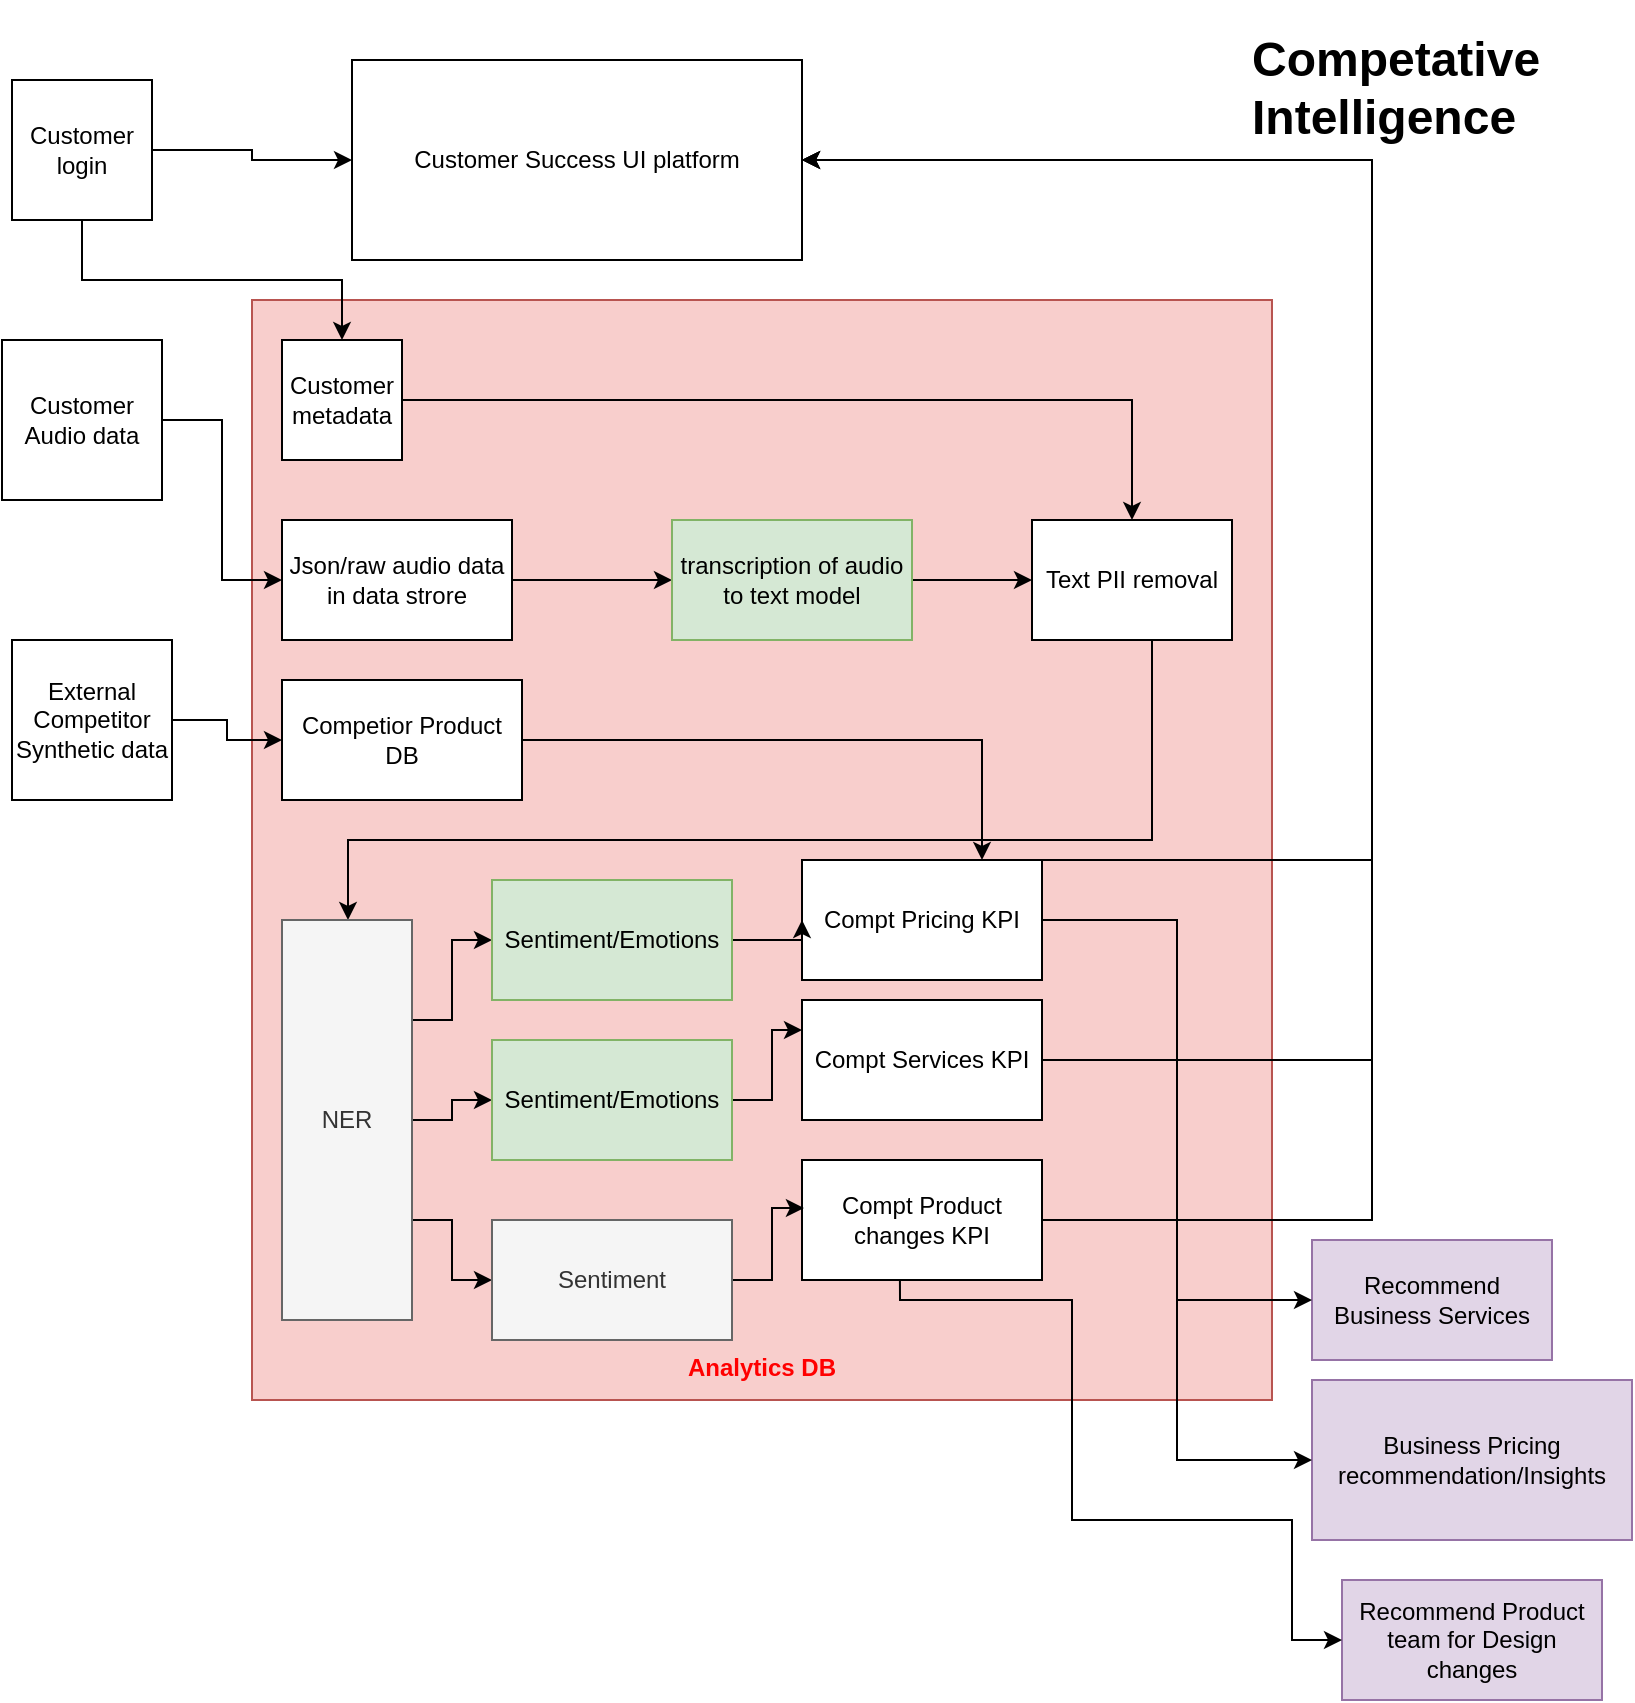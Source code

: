 <mxfile version="19.0.0" type="github">
  <diagram id="_gcYzP6MDnAPvM-ChX69" name="Page-1">
    <mxGraphModel dx="1184" dy="587" grid="1" gridSize="10" guides="1" tooltips="1" connect="1" arrows="1" fold="1" page="1" pageScale="1" pageWidth="850" pageHeight="1100" math="0" shadow="0">
      <root>
        <mxCell id="0" />
        <mxCell id="1" parent="0" />
        <mxCell id="5-NgJe2xkAvOxTmn2wOH-37" value="&lt;b&gt;&lt;font color=&quot;#ff0000&quot;&gt;&lt;br&gt;&lt;br&gt;&lt;br&gt;&amp;nbsp;&lt;br&gt;&lt;br&gt;&lt;br&gt;&lt;br&gt;&lt;br&gt;&lt;br&gt;&lt;br&gt;&lt;br&gt;&lt;br&gt;&lt;br&gt;&lt;br&gt;&lt;br&gt;&lt;br&gt;&lt;br&gt;&lt;br&gt;&lt;br&gt;&lt;br&gt;&lt;br&gt;&lt;br&gt;&lt;br&gt;&lt;br&gt;&lt;br&gt;&lt;br&gt;&lt;br&gt;&lt;br&gt;&lt;br&gt;&lt;br&gt;&lt;br&gt;&lt;br&gt;&lt;br&gt;&lt;br&gt;&lt;br&gt;&lt;br&gt;Analytics DB&lt;/font&gt;&lt;/b&gt;" style="rounded=0;whiteSpace=wrap;html=1;fillColor=#f8cecc;strokeColor=#b85450;align=center;" vertex="1" parent="1">
          <mxGeometry x="150" y="170" width="510" height="550" as="geometry" />
        </mxCell>
        <mxCell id="5-NgJe2xkAvOxTmn2wOH-19" style="edgeStyle=orthogonalEdgeStyle;rounded=0;orthogonalLoop=1;jettySize=auto;html=1;entryX=0;entryY=0.5;entryDx=0;entryDy=0;" edge="1" parent="1" source="5-NgJe2xkAvOxTmn2wOH-1" target="5-NgJe2xkAvOxTmn2wOH-2">
          <mxGeometry relative="1" as="geometry" />
        </mxCell>
        <mxCell id="5-NgJe2xkAvOxTmn2wOH-1" value="Customer Audio data" style="whiteSpace=wrap;html=1;aspect=fixed;" vertex="1" parent="1">
          <mxGeometry x="25" y="190" width="80" height="80" as="geometry" />
        </mxCell>
        <mxCell id="5-NgJe2xkAvOxTmn2wOH-48" style="edgeStyle=orthogonalEdgeStyle;rounded=0;orthogonalLoop=1;jettySize=auto;html=1;entryX=0;entryY=0.5;entryDx=0;entryDy=0;fontColor=#FF0000;" edge="1" parent="1" source="5-NgJe2xkAvOxTmn2wOH-2" target="5-NgJe2xkAvOxTmn2wOH-3">
          <mxGeometry relative="1" as="geometry" />
        </mxCell>
        <mxCell id="5-NgJe2xkAvOxTmn2wOH-2" value="Json/raw audio data in data strore" style="rounded=0;whiteSpace=wrap;html=1;" vertex="1" parent="1">
          <mxGeometry x="165" y="280" width="115" height="60" as="geometry" />
        </mxCell>
        <mxCell id="5-NgJe2xkAvOxTmn2wOH-49" style="edgeStyle=orthogonalEdgeStyle;rounded=0;orthogonalLoop=1;jettySize=auto;html=1;exitX=1;exitY=0.5;exitDx=0;exitDy=0;entryX=0;entryY=0.5;entryDx=0;entryDy=0;fontColor=#FF0000;" edge="1" parent="1" source="5-NgJe2xkAvOxTmn2wOH-3" target="5-NgJe2xkAvOxTmn2wOH-17">
          <mxGeometry relative="1" as="geometry" />
        </mxCell>
        <mxCell id="5-NgJe2xkAvOxTmn2wOH-3" value="transcription of audio to text model" style="rounded=0;whiteSpace=wrap;html=1;fillColor=#d5e8d4;strokeColor=#82b366;" vertex="1" parent="1">
          <mxGeometry x="360" y="280" width="120" height="60" as="geometry" />
        </mxCell>
        <mxCell id="5-NgJe2xkAvOxTmn2wOH-4" value="Business Pricing recommendation/Insights" style="rounded=0;whiteSpace=wrap;html=1;fillColor=#e1d5e7;strokeColor=#9673a6;" vertex="1" parent="1">
          <mxGeometry x="680" y="710" width="160" height="80" as="geometry" />
        </mxCell>
        <mxCell id="5-NgJe2xkAvOxTmn2wOH-5" value="Recommend Business Services" style="rounded=0;whiteSpace=wrap;html=1;fillColor=#e1d5e7;strokeColor=#9673a6;" vertex="1" parent="1">
          <mxGeometry x="680" y="640" width="120" height="60" as="geometry" />
        </mxCell>
        <mxCell id="5-NgJe2xkAvOxTmn2wOH-7" value="Recommend Product team for Design changes" style="rounded=0;whiteSpace=wrap;html=1;fillColor=#e1d5e7;strokeColor=#9673a6;" vertex="1" parent="1">
          <mxGeometry x="695" y="810" width="130" height="60" as="geometry" />
        </mxCell>
        <mxCell id="5-NgJe2xkAvOxTmn2wOH-9" value="Customer Success UI platform" style="rounded=0;whiteSpace=wrap;html=1;" vertex="1" parent="1">
          <mxGeometry x="200" y="50" width="225" height="100" as="geometry" />
        </mxCell>
        <mxCell id="5-NgJe2xkAvOxTmn2wOH-14" style="edgeStyle=orthogonalEdgeStyle;rounded=0;orthogonalLoop=1;jettySize=auto;html=1;exitX=1;exitY=0.5;exitDx=0;exitDy=0;entryX=0;entryY=0.5;entryDx=0;entryDy=0;" edge="1" parent="1" source="5-NgJe2xkAvOxTmn2wOH-11" target="5-NgJe2xkAvOxTmn2wOH-4">
          <mxGeometry relative="1" as="geometry" />
        </mxCell>
        <mxCell id="5-NgJe2xkAvOxTmn2wOH-60" style="edgeStyle=orthogonalEdgeStyle;rounded=0;orthogonalLoop=1;jettySize=auto;html=1;exitX=1;exitY=0.5;exitDx=0;exitDy=0;entryX=1;entryY=0.5;entryDx=0;entryDy=0;fontColor=#FF0000;" edge="1" parent="1" source="5-NgJe2xkAvOxTmn2wOH-11" target="5-NgJe2xkAvOxTmn2wOH-9">
          <mxGeometry relative="1" as="geometry">
            <Array as="points">
              <mxPoint x="545" y="450" />
              <mxPoint x="710" y="450" />
              <mxPoint x="710" y="100" />
            </Array>
          </mxGeometry>
        </mxCell>
        <mxCell id="5-NgJe2xkAvOxTmn2wOH-11" value="Compt Pricing KPI" style="rounded=0;whiteSpace=wrap;html=1;" vertex="1" parent="1">
          <mxGeometry x="425" y="450" width="120" height="60" as="geometry" />
        </mxCell>
        <mxCell id="5-NgJe2xkAvOxTmn2wOH-15" style="edgeStyle=orthogonalEdgeStyle;rounded=0;orthogonalLoop=1;jettySize=auto;html=1;entryX=0;entryY=0.5;entryDx=0;entryDy=0;" edge="1" parent="1" source="5-NgJe2xkAvOxTmn2wOH-12" target="5-NgJe2xkAvOxTmn2wOH-5">
          <mxGeometry relative="1" as="geometry" />
        </mxCell>
        <mxCell id="5-NgJe2xkAvOxTmn2wOH-61" style="edgeStyle=orthogonalEdgeStyle;rounded=0;orthogonalLoop=1;jettySize=auto;html=1;exitX=1;exitY=0.5;exitDx=0;exitDy=0;entryX=1;entryY=0.5;entryDx=0;entryDy=0;fontColor=#FF0000;" edge="1" parent="1" source="5-NgJe2xkAvOxTmn2wOH-12" target="5-NgJe2xkAvOxTmn2wOH-9">
          <mxGeometry relative="1" as="geometry">
            <Array as="points">
              <mxPoint x="710" y="550" />
              <mxPoint x="710" y="100" />
            </Array>
          </mxGeometry>
        </mxCell>
        <mxCell id="5-NgJe2xkAvOxTmn2wOH-12" value="Compt Services KPI" style="rounded=0;whiteSpace=wrap;html=1;" vertex="1" parent="1">
          <mxGeometry x="425" y="520" width="120" height="60" as="geometry" />
        </mxCell>
        <mxCell id="5-NgJe2xkAvOxTmn2wOH-16" style="edgeStyle=orthogonalEdgeStyle;rounded=0;orthogonalLoop=1;jettySize=auto;html=1;entryX=0;entryY=0.5;entryDx=0;entryDy=0;exitX=0.408;exitY=1;exitDx=0;exitDy=0;exitPerimeter=0;" edge="1" parent="1" source="5-NgJe2xkAvOxTmn2wOH-13" target="5-NgJe2xkAvOxTmn2wOH-7">
          <mxGeometry relative="1" as="geometry">
            <Array as="points">
              <mxPoint x="474" y="670" />
              <mxPoint x="560" y="670" />
              <mxPoint x="560" y="780" />
              <mxPoint x="670" y="780" />
              <mxPoint x="670" y="840" />
            </Array>
          </mxGeometry>
        </mxCell>
        <mxCell id="5-NgJe2xkAvOxTmn2wOH-63" style="edgeStyle=orthogonalEdgeStyle;rounded=0;orthogonalLoop=1;jettySize=auto;html=1;exitX=1;exitY=0.5;exitDx=0;exitDy=0;entryX=1;entryY=0.5;entryDx=0;entryDy=0;fontColor=#FF0000;" edge="1" parent="1" source="5-NgJe2xkAvOxTmn2wOH-13" target="5-NgJe2xkAvOxTmn2wOH-9">
          <mxGeometry relative="1" as="geometry">
            <Array as="points">
              <mxPoint x="710" y="630" />
              <mxPoint x="710" y="100" />
            </Array>
          </mxGeometry>
        </mxCell>
        <mxCell id="5-NgJe2xkAvOxTmn2wOH-13" value="Compt Product changes KPI" style="rounded=0;whiteSpace=wrap;html=1;" vertex="1" parent="1">
          <mxGeometry x="425" y="600" width="120" height="60" as="geometry" />
        </mxCell>
        <mxCell id="5-NgJe2xkAvOxTmn2wOH-50" style="edgeStyle=orthogonalEdgeStyle;rounded=0;orthogonalLoop=1;jettySize=auto;html=1;fontColor=#FF0000;" edge="1" parent="1" source="5-NgJe2xkAvOxTmn2wOH-17" target="5-NgJe2xkAvOxTmn2wOH-40">
          <mxGeometry relative="1" as="geometry">
            <Array as="points">
              <mxPoint x="600" y="440" />
              <mxPoint x="198" y="440" />
            </Array>
          </mxGeometry>
        </mxCell>
        <mxCell id="5-NgJe2xkAvOxTmn2wOH-17" value="Text PII removal" style="rounded=0;whiteSpace=wrap;html=1;" vertex="1" parent="1">
          <mxGeometry x="540" y="280" width="100" height="60" as="geometry" />
        </mxCell>
        <mxCell id="5-NgJe2xkAvOxTmn2wOH-22" value="&lt;h1&gt;Competative Intelligence&lt;/h1&gt;" style="text;html=1;strokeColor=none;fillColor=none;spacing=5;spacingTop=-20;whiteSpace=wrap;overflow=hidden;rounded=0;" vertex="1" parent="1">
          <mxGeometry x="645" y="30" width="190" height="120" as="geometry" />
        </mxCell>
        <mxCell id="5-NgJe2xkAvOxTmn2wOH-24" style="edgeStyle=orthogonalEdgeStyle;rounded=0;orthogonalLoop=1;jettySize=auto;html=1;exitX=0.75;exitY=0;exitDx=0;exitDy=0;" edge="1" parent="1" source="5-NgJe2xkAvOxTmn2wOH-23">
          <mxGeometry relative="1" as="geometry">
            <mxPoint x="210" y="200" as="targetPoint" />
          </mxGeometry>
        </mxCell>
        <mxCell id="5-NgJe2xkAvOxTmn2wOH-30" style="edgeStyle=orthogonalEdgeStyle;rounded=0;orthogonalLoop=1;jettySize=auto;html=1;" edge="1" parent="1" source="5-NgJe2xkAvOxTmn2wOH-23" target="5-NgJe2xkAvOxTmn2wOH-17">
          <mxGeometry relative="1" as="geometry" />
        </mxCell>
        <mxCell id="5-NgJe2xkAvOxTmn2wOH-23" value="Customer metadata" style="whiteSpace=wrap;html=1;aspect=fixed;" vertex="1" parent="1">
          <mxGeometry x="165" y="190" width="60" height="60" as="geometry" />
        </mxCell>
        <mxCell id="5-NgJe2xkAvOxTmn2wOH-28" style="edgeStyle=orthogonalEdgeStyle;rounded=0;orthogonalLoop=1;jettySize=auto;html=1;" edge="1" parent="1" source="5-NgJe2xkAvOxTmn2wOH-27" target="5-NgJe2xkAvOxTmn2wOH-9">
          <mxGeometry relative="1" as="geometry" />
        </mxCell>
        <mxCell id="5-NgJe2xkAvOxTmn2wOH-29" style="edgeStyle=orthogonalEdgeStyle;rounded=0;orthogonalLoop=1;jettySize=auto;html=1;exitX=0.5;exitY=1;exitDx=0;exitDy=0;" edge="1" parent="1" source="5-NgJe2xkAvOxTmn2wOH-27" target="5-NgJe2xkAvOxTmn2wOH-23">
          <mxGeometry relative="1" as="geometry" />
        </mxCell>
        <mxCell id="5-NgJe2xkAvOxTmn2wOH-27" value="Customer login" style="whiteSpace=wrap;html=1;aspect=fixed;" vertex="1" parent="1">
          <mxGeometry x="30" y="60" width="70" height="70" as="geometry" />
        </mxCell>
        <mxCell id="5-NgJe2xkAvOxTmn2wOH-44" style="edgeStyle=orthogonalEdgeStyle;rounded=0;orthogonalLoop=1;jettySize=auto;html=1;exitX=1;exitY=0.5;exitDx=0;exitDy=0;entryX=0.75;entryY=0;entryDx=0;entryDy=0;fontColor=#FF0000;" edge="1" parent="1" source="5-NgJe2xkAvOxTmn2wOH-31" target="5-NgJe2xkAvOxTmn2wOH-11">
          <mxGeometry relative="1" as="geometry" />
        </mxCell>
        <mxCell id="5-NgJe2xkAvOxTmn2wOH-31" value="Competior Product DB" style="rounded=0;whiteSpace=wrap;html=1;" vertex="1" parent="1">
          <mxGeometry x="165" y="360" width="120" height="60" as="geometry" />
        </mxCell>
        <mxCell id="5-NgJe2xkAvOxTmn2wOH-35" style="edgeStyle=orthogonalEdgeStyle;rounded=0;orthogonalLoop=1;jettySize=auto;html=1;" edge="1" parent="1" source="5-NgJe2xkAvOxTmn2wOH-34" target="5-NgJe2xkAvOxTmn2wOH-31">
          <mxGeometry relative="1" as="geometry" />
        </mxCell>
        <mxCell id="5-NgJe2xkAvOxTmn2wOH-34" value="External Competitor Synthetic data" style="whiteSpace=wrap;html=1;aspect=fixed;" vertex="1" parent="1">
          <mxGeometry x="30" y="340" width="80" height="80" as="geometry" />
        </mxCell>
        <mxCell id="5-NgJe2xkAvOxTmn2wOH-52" style="edgeStyle=orthogonalEdgeStyle;rounded=0;orthogonalLoop=1;jettySize=auto;html=1;exitX=1;exitY=0.25;exitDx=0;exitDy=0;entryX=0;entryY=0.5;entryDx=0;entryDy=0;fontColor=#FF0000;" edge="1" parent="1" source="5-NgJe2xkAvOxTmn2wOH-40" target="5-NgJe2xkAvOxTmn2wOH-51">
          <mxGeometry relative="1" as="geometry" />
        </mxCell>
        <mxCell id="5-NgJe2xkAvOxTmn2wOH-55" style="edgeStyle=orthogonalEdgeStyle;rounded=0;orthogonalLoop=1;jettySize=auto;html=1;exitX=1;exitY=0.5;exitDx=0;exitDy=0;entryX=0;entryY=0.5;entryDx=0;entryDy=0;fontColor=#FF0000;" edge="1" parent="1" source="5-NgJe2xkAvOxTmn2wOH-40" target="5-NgJe2xkAvOxTmn2wOH-53">
          <mxGeometry relative="1" as="geometry" />
        </mxCell>
        <mxCell id="5-NgJe2xkAvOxTmn2wOH-56" style="edgeStyle=orthogonalEdgeStyle;rounded=0;orthogonalLoop=1;jettySize=auto;html=1;exitX=1;exitY=0.75;exitDx=0;exitDy=0;entryX=0;entryY=0.5;entryDx=0;entryDy=0;fontColor=#FF0000;" edge="1" parent="1" source="5-NgJe2xkAvOxTmn2wOH-40" target="5-NgJe2xkAvOxTmn2wOH-54">
          <mxGeometry relative="1" as="geometry" />
        </mxCell>
        <mxCell id="5-NgJe2xkAvOxTmn2wOH-40" value="NER" style="rounded=0;whiteSpace=wrap;html=1;fillColor=#f5f5f5;fontColor=#333333;strokeColor=#666666;" vertex="1" parent="1">
          <mxGeometry x="165" y="480" width="65" height="200" as="geometry" />
        </mxCell>
        <mxCell id="5-NgJe2xkAvOxTmn2wOH-57" style="edgeStyle=orthogonalEdgeStyle;rounded=0;orthogonalLoop=1;jettySize=auto;html=1;exitX=1;exitY=0.5;exitDx=0;exitDy=0;entryX=0;entryY=0.5;entryDx=0;entryDy=0;fontColor=#FF0000;" edge="1" parent="1" source="5-NgJe2xkAvOxTmn2wOH-51" target="5-NgJe2xkAvOxTmn2wOH-11">
          <mxGeometry relative="1" as="geometry" />
        </mxCell>
        <mxCell id="5-NgJe2xkAvOxTmn2wOH-51" value="Sentiment/Emotions" style="rounded=0;whiteSpace=wrap;html=1;fillColor=#d5e8d4;strokeColor=#82b366;" vertex="1" parent="1">
          <mxGeometry x="270" y="460" width="120" height="60" as="geometry" />
        </mxCell>
        <mxCell id="5-NgJe2xkAvOxTmn2wOH-58" style="edgeStyle=orthogonalEdgeStyle;rounded=0;orthogonalLoop=1;jettySize=auto;html=1;exitX=1;exitY=0.5;exitDx=0;exitDy=0;entryX=0;entryY=0.25;entryDx=0;entryDy=0;fontColor=#FF0000;" edge="1" parent="1" source="5-NgJe2xkAvOxTmn2wOH-53" target="5-NgJe2xkAvOxTmn2wOH-12">
          <mxGeometry relative="1" as="geometry" />
        </mxCell>
        <mxCell id="5-NgJe2xkAvOxTmn2wOH-53" value="Sentiment/Emotions" style="rounded=0;whiteSpace=wrap;html=1;fillColor=#d5e8d4;strokeColor=#82b366;" vertex="1" parent="1">
          <mxGeometry x="270" y="540" width="120" height="60" as="geometry" />
        </mxCell>
        <mxCell id="5-NgJe2xkAvOxTmn2wOH-59" style="edgeStyle=orthogonalEdgeStyle;rounded=0;orthogonalLoop=1;jettySize=auto;html=1;exitX=1;exitY=0.5;exitDx=0;exitDy=0;entryX=0.008;entryY=0.4;entryDx=0;entryDy=0;entryPerimeter=0;fontColor=#FF0000;" edge="1" parent="1" source="5-NgJe2xkAvOxTmn2wOH-54" target="5-NgJe2xkAvOxTmn2wOH-13">
          <mxGeometry relative="1" as="geometry" />
        </mxCell>
        <mxCell id="5-NgJe2xkAvOxTmn2wOH-54" value="Sentiment" style="rounded=0;whiteSpace=wrap;html=1;fillColor=#f5f5f5;fontColor=#333333;strokeColor=#666666;" vertex="1" parent="1">
          <mxGeometry x="270" y="630" width="120" height="60" as="geometry" />
        </mxCell>
      </root>
    </mxGraphModel>
  </diagram>
</mxfile>

